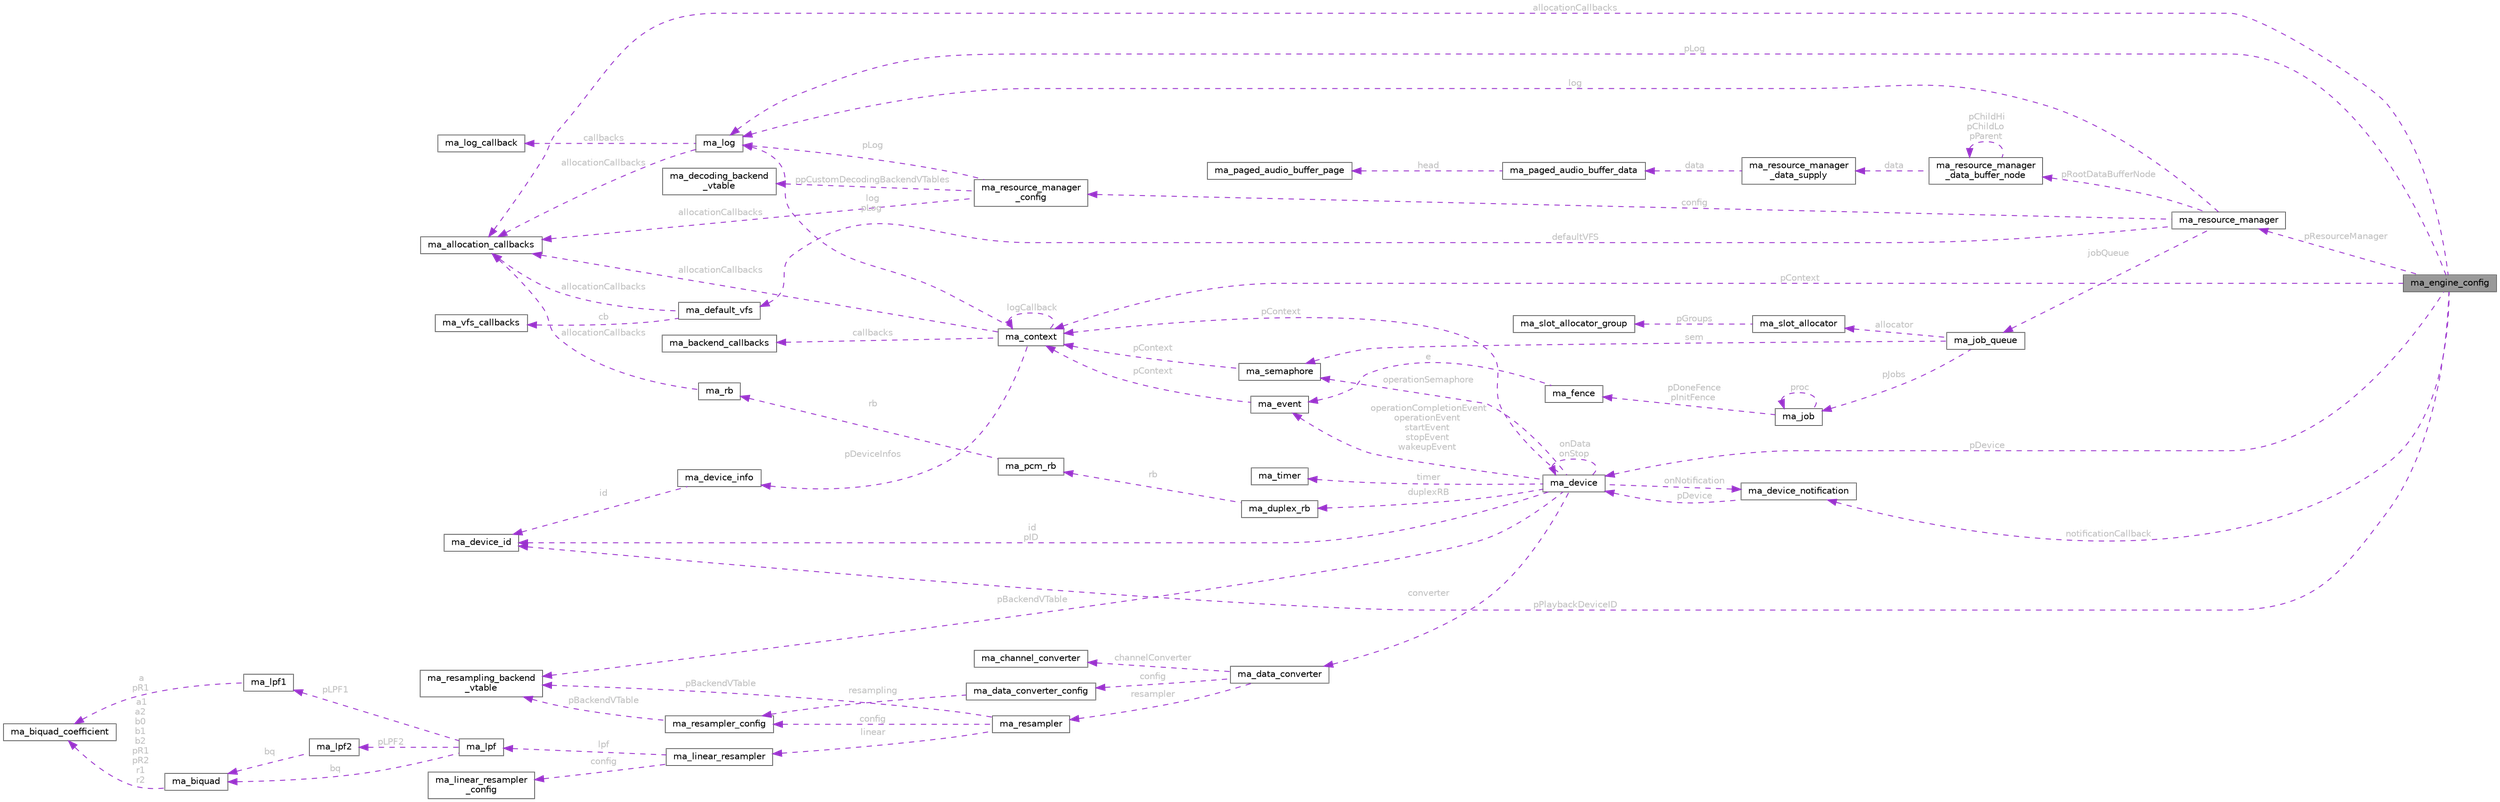 digraph "ma_engine_config"
{
 // LATEX_PDF_SIZE
  bgcolor="transparent";
  edge [fontname=Helvetica,fontsize=10,labelfontname=Helvetica,labelfontsize=10];
  node [fontname=Helvetica,fontsize=10,shape=box,height=0.2,width=0.4];
  rankdir="LR";
  Node1 [id="Node000001",label="ma_engine_config",height=0.2,width=0.4,color="gray40", fillcolor="grey60", style="filled", fontcolor="black",tooltip=" "];
  Node2 -> Node1 [id="edge137_Node000001_Node000002",dir="back",color="darkorchid3",style="dashed",tooltip=" ",label=" pResourceManager",fontcolor="grey" ];
  Node2 [id="Node000002",label="ma_resource_manager",height=0.2,width=0.4,color="gray40", fillcolor="white", style="filled",URL="$structma__resource__manager.html",tooltip=" "];
  Node3 -> Node2 [id="edge138_Node000002_Node000003",dir="back",color="darkorchid3",style="dashed",tooltip=" ",label=" config",fontcolor="grey" ];
  Node3 [id="Node000003",label="ma_resource_manager\l_config",height=0.2,width=0.4,color="gray40", fillcolor="white", style="filled",URL="$structma__resource__manager__config.html",tooltip=" "];
  Node4 -> Node3 [id="edge139_Node000003_Node000004",dir="back",color="darkorchid3",style="dashed",tooltip=" ",label=" allocationCallbacks",fontcolor="grey" ];
  Node4 [id="Node000004",label="ma_allocation_callbacks",height=0.2,width=0.4,color="gray40", fillcolor="white", style="filled",URL="$structma__allocation__callbacks.html",tooltip=" "];
  Node5 -> Node3 [id="edge140_Node000003_Node000005",dir="back",color="darkorchid3",style="dashed",tooltip=" ",label=" pLog",fontcolor="grey" ];
  Node5 [id="Node000005",label="ma_log",height=0.2,width=0.4,color="gray40", fillcolor="white", style="filled",URL="$structma__log.html",tooltip=" "];
  Node6 -> Node5 [id="edge141_Node000005_Node000006",dir="back",color="darkorchid3",style="dashed",tooltip=" ",label=" callbacks",fontcolor="grey" ];
  Node6 [id="Node000006",label="ma_log_callback",height=0.2,width=0.4,color="gray40", fillcolor="white", style="filled",URL="$structma__log__callback.html",tooltip=" "];
  Node4 -> Node5 [id="edge142_Node000005_Node000004",dir="back",color="darkorchid3",style="dashed",tooltip=" ",label=" allocationCallbacks",fontcolor="grey" ];
  Node7 -> Node3 [id="edge143_Node000003_Node000007",dir="back",color="darkorchid3",style="dashed",tooltip=" ",label=" ppCustomDecodingBackendVTables",fontcolor="grey" ];
  Node7 [id="Node000007",label="ma_decoding_backend\l_vtable",height=0.2,width=0.4,color="gray40", fillcolor="white", style="filled",URL="$structma__decoding__backend__vtable.html",tooltip=" "];
  Node8 -> Node2 [id="edge144_Node000002_Node000008",dir="back",color="darkorchid3",style="dashed",tooltip=" ",label=" pRootDataBufferNode",fontcolor="grey" ];
  Node8 [id="Node000008",label="ma_resource_manager\l_data_buffer_node",height=0.2,width=0.4,color="gray40", fillcolor="white", style="filled",URL="$structma__resource__manager__data__buffer__node.html",tooltip=" "];
  Node9 -> Node8 [id="edge145_Node000008_Node000009",dir="back",color="darkorchid3",style="dashed",tooltip=" ",label=" data",fontcolor="grey" ];
  Node9 [id="Node000009",label="ma_resource_manager\l_data_supply",height=0.2,width=0.4,color="gray40", fillcolor="white", style="filled",URL="$structma__resource__manager__data__supply.html",tooltip=" "];
  Node10 -> Node9 [id="edge146_Node000009_Node000010",dir="back",color="darkorchid3",style="dashed",tooltip=" ",label=" data",fontcolor="grey" ];
  Node10 [id="Node000010",label="ma_paged_audio_buffer_data",height=0.2,width=0.4,color="gray40", fillcolor="white", style="filled",URL="$structma__paged__audio__buffer__data.html",tooltip=" "];
  Node11 -> Node10 [id="edge147_Node000010_Node000011",dir="back",color="darkorchid3",style="dashed",tooltip=" ",label=" head",fontcolor="grey" ];
  Node11 [id="Node000011",label="ma_paged_audio_buffer_page",height=0.2,width=0.4,color="gray40", fillcolor="white", style="filled",URL="$structma__paged__audio__buffer__page.html",tooltip=" "];
  Node8 -> Node8 [id="edge148_Node000008_Node000008",dir="back",color="darkorchid3",style="dashed",tooltip=" ",label=" pChildHi\npChildLo\npParent",fontcolor="grey" ];
  Node12 -> Node2 [id="edge149_Node000002_Node000012",dir="back",color="darkorchid3",style="dashed",tooltip=" ",label=" jobQueue",fontcolor="grey" ];
  Node12 [id="Node000012",label="ma_job_queue",height=0.2,width=0.4,color="gray40", fillcolor="white", style="filled",URL="$structma__job__queue.html",tooltip=" "];
  Node13 -> Node12 [id="edge150_Node000012_Node000013",dir="back",color="darkorchid3",style="dashed",tooltip=" ",label=" sem",fontcolor="grey" ];
  Node13 [id="Node000013",label="ma_semaphore",height=0.2,width=0.4,color="gray40", fillcolor="white", style="filled",URL="$structma__semaphore.html",tooltip=" "];
  Node14 -> Node13 [id="edge151_Node000013_Node000014",dir="back",color="darkorchid3",style="dashed",tooltip=" ",label=" pContext",fontcolor="grey" ];
  Node14 [id="Node000014",label="ma_context",height=0.2,width=0.4,color="gray40", fillcolor="white", style="filled",URL="$structma__context.html",tooltip=" "];
  Node15 -> Node14 [id="edge152_Node000014_Node000015",dir="back",color="darkorchid3",style="dashed",tooltip=" ",label=" callbacks",fontcolor="grey" ];
  Node15 [id="Node000015",label="ma_backend_callbacks",height=0.2,width=0.4,color="gray40", fillcolor="white", style="filled",URL="$structma__backend__callbacks.html",tooltip=" "];
  Node5 -> Node14 [id="edge153_Node000014_Node000005",dir="back",color="darkorchid3",style="dashed",tooltip=" ",label=" log\npLog",fontcolor="grey" ];
  Node4 -> Node14 [id="edge154_Node000014_Node000004",dir="back",color="darkorchid3",style="dashed",tooltip=" ",label=" allocationCallbacks",fontcolor="grey" ];
  Node16 -> Node14 [id="edge155_Node000014_Node000016",dir="back",color="darkorchid3",style="dashed",tooltip=" ",label=" pDeviceInfos",fontcolor="grey" ];
  Node16 [id="Node000016",label="ma_device_info",height=0.2,width=0.4,color="gray40", fillcolor="white", style="filled",URL="$structma__device__info.html",tooltip=" "];
  Node17 -> Node16 [id="edge156_Node000016_Node000017",dir="back",color="darkorchid3",style="dashed",tooltip=" ",label=" id",fontcolor="grey" ];
  Node17 [id="Node000017",label="ma_device_id",height=0.2,width=0.4,color="gray40", fillcolor="white", style="filled",URL="$unionma__device__id.html",tooltip=" "];
  Node14 -> Node14 [id="edge157_Node000014_Node000014",dir="back",color="darkorchid3",style="dashed",tooltip=" ",label=" logCallback",fontcolor="grey" ];
  Node18 -> Node12 [id="edge158_Node000012_Node000018",dir="back",color="darkorchid3",style="dashed",tooltip=" ",label=" allocator",fontcolor="grey" ];
  Node18 [id="Node000018",label="ma_slot_allocator",height=0.2,width=0.4,color="gray40", fillcolor="white", style="filled",URL="$structma__slot__allocator.html",tooltip=" "];
  Node19 -> Node18 [id="edge159_Node000018_Node000019",dir="back",color="darkorchid3",style="dashed",tooltip=" ",label=" pGroups",fontcolor="grey" ];
  Node19 [id="Node000019",label="ma_slot_allocator_group",height=0.2,width=0.4,color="gray40", fillcolor="white", style="filled",URL="$structma__slot__allocator__group.html",tooltip=" "];
  Node20 -> Node12 [id="edge160_Node000012_Node000020",dir="back",color="darkorchid3",style="dashed",tooltip=" ",label=" pJobs",fontcolor="grey" ];
  Node20 [id="Node000020",label="ma_job",height=0.2,width=0.4,color="gray40", fillcolor="white", style="filled",URL="$structma__job.html",tooltip=" "];
  Node20 -> Node20 [id="edge161_Node000020_Node000020",dir="back",color="darkorchid3",style="dashed",tooltip=" ",label=" proc",fontcolor="grey" ];
  Node21 -> Node20 [id="edge162_Node000020_Node000021",dir="back",color="darkorchid3",style="dashed",tooltip=" ",label=" pDoneFence\npInitFence",fontcolor="grey" ];
  Node21 [id="Node000021",label="ma_fence",height=0.2,width=0.4,color="gray40", fillcolor="white", style="filled",URL="$structma__fence.html",tooltip=" "];
  Node22 -> Node21 [id="edge163_Node000021_Node000022",dir="back",color="darkorchid3",style="dashed",tooltip=" ",label=" e",fontcolor="grey" ];
  Node22 [id="Node000022",label="ma_event",height=0.2,width=0.4,color="gray40", fillcolor="white", style="filled",URL="$structma__event.html",tooltip=" "];
  Node14 -> Node22 [id="edge164_Node000022_Node000014",dir="back",color="darkorchid3",style="dashed",tooltip=" ",label=" pContext",fontcolor="grey" ];
  Node23 -> Node2 [id="edge165_Node000002_Node000023",dir="back",color="darkorchid3",style="dashed",tooltip=" ",label=" defaultVFS",fontcolor="grey" ];
  Node23 [id="Node000023",label="ma_default_vfs",height=0.2,width=0.4,color="gray40", fillcolor="white", style="filled",URL="$structma__default__vfs.html",tooltip=" "];
  Node24 -> Node23 [id="edge166_Node000023_Node000024",dir="back",color="darkorchid3",style="dashed",tooltip=" ",label=" cb",fontcolor="grey" ];
  Node24 [id="Node000024",label="ma_vfs_callbacks",height=0.2,width=0.4,color="gray40", fillcolor="white", style="filled",URL="$structma__vfs__callbacks.html",tooltip=" "];
  Node4 -> Node23 [id="edge167_Node000023_Node000004",dir="back",color="darkorchid3",style="dashed",tooltip=" ",label=" allocationCallbacks",fontcolor="grey" ];
  Node5 -> Node2 [id="edge168_Node000002_Node000005",dir="back",color="darkorchid3",style="dashed",tooltip=" ",label=" log",fontcolor="grey" ];
  Node14 -> Node1 [id="edge169_Node000001_Node000014",dir="back",color="darkorchid3",style="dashed",tooltip=" ",label=" pContext",fontcolor="grey" ];
  Node25 -> Node1 [id="edge170_Node000001_Node000025",dir="back",color="darkorchid3",style="dashed",tooltip=" ",label=" pDevice",fontcolor="grey" ];
  Node25 [id="Node000025",label="ma_device",height=0.2,width=0.4,color="gray40", fillcolor="white", style="filled",URL="$structma__device.html",tooltip=" "];
  Node14 -> Node25 [id="edge171_Node000025_Node000014",dir="back",color="darkorchid3",style="dashed",tooltip=" ",label=" pContext",fontcolor="grey" ];
  Node25 -> Node25 [id="edge172_Node000025_Node000025",dir="back",color="darkorchid3",style="dashed",tooltip=" ",label=" onData\nonStop",fontcolor="grey" ];
  Node26 -> Node25 [id="edge173_Node000025_Node000026",dir="back",color="darkorchid3",style="dashed",tooltip=" ",label=" onNotification",fontcolor="grey" ];
  Node26 [id="Node000026",label="ma_device_notification",height=0.2,width=0.4,color="gray40", fillcolor="white", style="filled",URL="$structma__device__notification.html",tooltip=" "];
  Node25 -> Node26 [id="edge174_Node000026_Node000025",dir="back",color="darkorchid3",style="dashed",tooltip=" ",label=" pDevice",fontcolor="grey" ];
  Node22 -> Node25 [id="edge175_Node000025_Node000022",dir="back",color="darkorchid3",style="dashed",tooltip=" ",label=" operationCompletionEvent\noperationEvent\nstartEvent\nstopEvent\nwakeupEvent",fontcolor="grey" ];
  Node27 -> Node25 [id="edge176_Node000025_Node000027",dir="back",color="darkorchid3",style="dashed",tooltip=" ",label=" duplexRB",fontcolor="grey" ];
  Node27 [id="Node000027",label="ma_duplex_rb",height=0.2,width=0.4,color="gray40", fillcolor="white", style="filled",URL="$structma__duplex__rb.html",tooltip=" "];
  Node28 -> Node27 [id="edge177_Node000027_Node000028",dir="back",color="darkorchid3",style="dashed",tooltip=" ",label=" rb",fontcolor="grey" ];
  Node28 [id="Node000028",label="ma_pcm_rb",height=0.2,width=0.4,color="gray40", fillcolor="white", style="filled",URL="$structma__pcm__rb.html",tooltip=" "];
  Node29 -> Node28 [id="edge178_Node000028_Node000029",dir="back",color="darkorchid3",style="dashed",tooltip=" ",label=" rb",fontcolor="grey" ];
  Node29 [id="Node000029",label="ma_rb",height=0.2,width=0.4,color="gray40", fillcolor="white", style="filled",URL="$structma__rb.html",tooltip=" "];
  Node4 -> Node29 [id="edge179_Node000029_Node000004",dir="back",color="darkorchid3",style="dashed",tooltip=" ",label=" allocationCallbacks",fontcolor="grey" ];
  Node30 -> Node25 [id="edge180_Node000025_Node000030",dir="back",color="darkorchid3",style="dashed",tooltip=" ",label=" pBackendVTable",fontcolor="grey" ];
  Node30 [id="Node000030",label="ma_resampling_backend\l_vtable",height=0.2,width=0.4,color="gray40", fillcolor="white", style="filled",URL="$structma__resampling__backend__vtable.html",tooltip=" "];
  Node17 -> Node25 [id="edge181_Node000025_Node000017",dir="back",color="darkorchid3",style="dashed",tooltip=" ",label=" id\npID",fontcolor="grey" ];
  Node31 -> Node25 [id="edge182_Node000025_Node000031",dir="back",color="darkorchid3",style="dashed",tooltip=" ",label=" converter",fontcolor="grey" ];
  Node31 [id="Node000031",label="ma_data_converter",height=0.2,width=0.4,color="gray40", fillcolor="white", style="filled",URL="$structma__data__converter.html",tooltip=" "];
  Node32 -> Node31 [id="edge183_Node000031_Node000032",dir="back",color="darkorchid3",style="dashed",tooltip=" ",label=" channelConverter",fontcolor="grey" ];
  Node32 [id="Node000032",label="ma_channel_converter",height=0.2,width=0.4,color="gray40", fillcolor="white", style="filled",URL="$structma__channel__converter.html",tooltip=" "];
  Node33 -> Node31 [id="edge184_Node000031_Node000033",dir="back",color="darkorchid3",style="dashed",tooltip=" ",label=" resampler",fontcolor="grey" ];
  Node33 [id="Node000033",label="ma_resampler",height=0.2,width=0.4,color="gray40", fillcolor="white", style="filled",URL="$structma__resampler.html",tooltip=" "];
  Node30 -> Node33 [id="edge185_Node000033_Node000030",dir="back",color="darkorchid3",style="dashed",tooltip=" ",label=" pBackendVTable",fontcolor="grey" ];
  Node34 -> Node33 [id="edge186_Node000033_Node000034",dir="back",color="darkorchid3",style="dashed",tooltip=" ",label=" linear",fontcolor="grey" ];
  Node34 [id="Node000034",label="ma_linear_resampler",height=0.2,width=0.4,color="gray40", fillcolor="white", style="filled",URL="$structma__linear__resampler.html",tooltip=" "];
  Node35 -> Node34 [id="edge187_Node000034_Node000035",dir="back",color="darkorchid3",style="dashed",tooltip=" ",label=" config",fontcolor="grey" ];
  Node35 [id="Node000035",label="ma_linear_resampler\l_config",height=0.2,width=0.4,color="gray40", fillcolor="white", style="filled",URL="$structma__linear__resampler__config.html",tooltip=" "];
  Node36 -> Node34 [id="edge188_Node000034_Node000036",dir="back",color="darkorchid3",style="dashed",tooltip=" ",label=" lpf",fontcolor="grey" ];
  Node36 [id="Node000036",label="ma_lpf",height=0.2,width=0.4,color="gray40", fillcolor="white", style="filled",URL="$structma__lpf.html",tooltip=" "];
  Node37 -> Node36 [id="edge189_Node000036_Node000037",dir="back",color="darkorchid3",style="dashed",tooltip=" ",label=" pLPF1",fontcolor="grey" ];
  Node37 [id="Node000037",label="ma_lpf1",height=0.2,width=0.4,color="gray40", fillcolor="white", style="filled",URL="$structma__lpf1.html",tooltip=" "];
  Node38 -> Node37 [id="edge190_Node000037_Node000038",dir="back",color="darkorchid3",style="dashed",tooltip=" ",label=" a\npR1",fontcolor="grey" ];
  Node38 [id="Node000038",label="ma_biquad_coefficient",height=0.2,width=0.4,color="gray40", fillcolor="white", style="filled",URL="$unionma__biquad__coefficient.html",tooltip=" "];
  Node39 -> Node36 [id="edge191_Node000036_Node000039",dir="back",color="darkorchid3",style="dashed",tooltip=" ",label=" pLPF2",fontcolor="grey" ];
  Node39 [id="Node000039",label="ma_lpf2",height=0.2,width=0.4,color="gray40", fillcolor="white", style="filled",URL="$structma__lpf2.html",tooltip=" "];
  Node40 -> Node39 [id="edge192_Node000039_Node000040",dir="back",color="darkorchid3",style="dashed",tooltip=" ",label=" bq",fontcolor="grey" ];
  Node40 [id="Node000040",label="ma_biquad",height=0.2,width=0.4,color="gray40", fillcolor="white", style="filled",URL="$structma__biquad.html",tooltip=" "];
  Node38 -> Node40 [id="edge193_Node000040_Node000038",dir="back",color="darkorchid3",style="dashed",tooltip=" ",label=" a1\na2\nb0\nb1\nb2\npR1\npR2\nr1\nr2",fontcolor="grey" ];
  Node40 -> Node36 [id="edge194_Node000036_Node000040",dir="back",color="darkorchid3",style="dashed",tooltip=" ",label=" bq",fontcolor="grey" ];
  Node41 -> Node33 [id="edge195_Node000033_Node000041",dir="back",color="darkorchid3",style="dashed",tooltip=" ",label=" config",fontcolor="grey" ];
  Node41 [id="Node000041",label="ma_resampler_config",height=0.2,width=0.4,color="gray40", fillcolor="white", style="filled",URL="$structma__resampler__config.html",tooltip=" "];
  Node30 -> Node41 [id="edge196_Node000041_Node000030",dir="back",color="darkorchid3",style="dashed",tooltip=" ",label=" pBackendVTable",fontcolor="grey" ];
  Node42 -> Node31 [id="edge197_Node000031_Node000042",dir="back",color="darkorchid3",style="dashed",tooltip=" ",label=" config",fontcolor="grey" ];
  Node42 [id="Node000042",label="ma_data_converter_config",height=0.2,width=0.4,color="gray40", fillcolor="white", style="filled",URL="$structma__data__converter__config.html",tooltip=" "];
  Node41 -> Node42 [id="edge198_Node000042_Node000041",dir="back",color="darkorchid3",style="dashed",tooltip=" ",label=" resampling",fontcolor="grey" ];
  Node13 -> Node25 [id="edge199_Node000025_Node000013",dir="back",color="darkorchid3",style="dashed",tooltip=" ",label=" operationSemaphore",fontcolor="grey" ];
  Node43 -> Node25 [id="edge200_Node000025_Node000043",dir="back",color="darkorchid3",style="dashed",tooltip=" ",label=" timer",fontcolor="grey" ];
  Node43 [id="Node000043",label="ma_timer",height=0.2,width=0.4,color="gray40", fillcolor="white", style="filled",URL="$unionma__timer.html",tooltip=" "];
  Node17 -> Node1 [id="edge201_Node000001_Node000017",dir="back",color="darkorchid3",style="dashed",tooltip=" ",label=" pPlaybackDeviceID",fontcolor="grey" ];
  Node26 -> Node1 [id="edge202_Node000001_Node000026",dir="back",color="darkorchid3",style="dashed",tooltip=" ",label=" notificationCallback",fontcolor="grey" ];
  Node5 -> Node1 [id="edge203_Node000001_Node000005",dir="back",color="darkorchid3",style="dashed",tooltip=" ",label=" pLog",fontcolor="grey" ];
  Node4 -> Node1 [id="edge204_Node000001_Node000004",dir="back",color="darkorchid3",style="dashed",tooltip=" ",label=" allocationCallbacks",fontcolor="grey" ];
}
